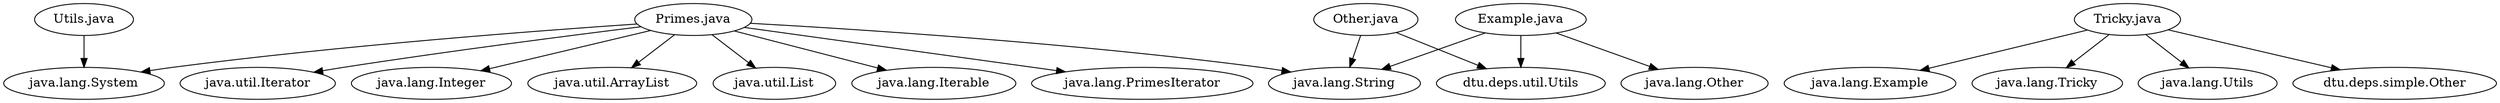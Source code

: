// Dependencies
digraph {
	"Primes.java"
	"Primes.java" -> "java.lang.System"
	"Primes.java" -> "java.lang.String"
	"Primes.java" -> "java.util.Iterator"
	"Primes.java" -> "java.lang.Integer"
	"Primes.java" -> "java.util.ArrayList"
	"Primes.java" -> "java.util.List"
	"Primes.java" -> "java.lang.Iterable"
	"Primes.java" -> "java.lang.PrimesIterator"
	"Example.java"
	"Example.java" -> "dtu.deps.util.Utils"
	"Example.java" -> "java.lang.Other"
	"Example.java" -> "java.lang.String"
	"Other.java"
	"Other.java" -> "dtu.deps.util.Utils"
	"Other.java" -> "java.lang.String"
	"Tricky.java"
	"Tricky.java" -> "java.lang.Example"
	"Tricky.java" -> "java.lang.Tricky"
	"Tricky.java" -> "java.lang.Utils"
	"Tricky.java" -> "dtu.deps.simple.Other"
	"Utils.java"
	"Utils.java" -> "java.lang.System"
}
